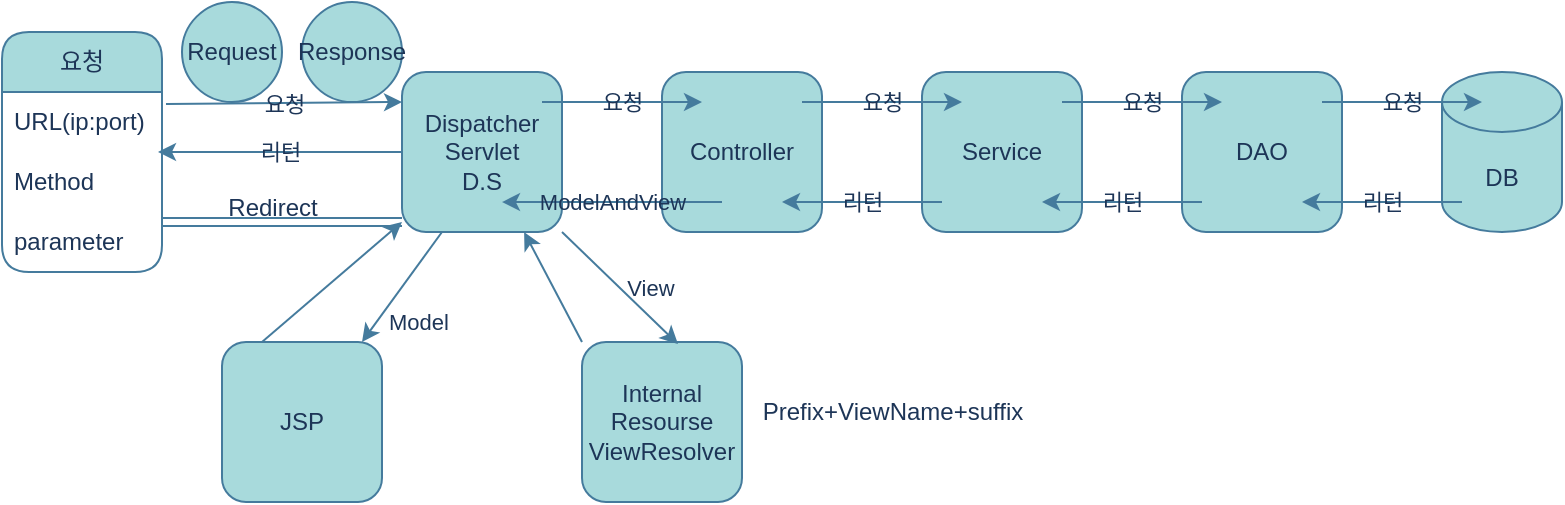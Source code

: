 <mxfile version="20.8.17" type="github">
  <diagram name="페이지-1" id="7tGU-wnmGMP_LfBT0W3m">
    <mxGraphModel dx="1434" dy="707" grid="1" gridSize="10" guides="1" tooltips="1" connect="1" arrows="1" fold="1" page="1" pageScale="1" pageWidth="827" pageHeight="1169" math="0" shadow="0">
      <root>
        <mxCell id="0" />
        <mxCell id="1" parent="0" />
        <mxCell id="g8pmkgICrrftJU0dWQNJ-2" value="DB" style="shape=cylinder3;whiteSpace=wrap;html=1;boundedLbl=1;backgroundOutline=1;size=15;labelBackgroundColor=none;fillColor=#A8DADC;strokeColor=#457B9D;fontColor=#1D3557;rounded=1;" vertex="1" parent="1">
          <mxGeometry x="730" y="545" width="60" height="80" as="geometry" />
        </mxCell>
        <mxCell id="g8pmkgICrrftJU0dWQNJ-3" value="DAO" style="whiteSpace=wrap;html=1;aspect=fixed;labelBackgroundColor=none;fillColor=#A8DADC;strokeColor=#457B9D;fontColor=#1D3557;rounded=1;" vertex="1" parent="1">
          <mxGeometry x="600" y="545" width="80" height="80" as="geometry" />
        </mxCell>
        <mxCell id="g8pmkgICrrftJU0dWQNJ-4" value="Controller" style="whiteSpace=wrap;html=1;aspect=fixed;labelBackgroundColor=none;fillColor=#A8DADC;strokeColor=#457B9D;fontColor=#1D3557;rounded=1;" vertex="1" parent="1">
          <mxGeometry x="340" y="545" width="80" height="80" as="geometry" />
        </mxCell>
        <mxCell id="g8pmkgICrrftJU0dWQNJ-5" value="Service" style="whiteSpace=wrap;html=1;aspect=fixed;labelBackgroundColor=none;fillColor=#A8DADC;strokeColor=#457B9D;fontColor=#1D3557;rounded=1;" vertex="1" parent="1">
          <mxGeometry x="470" y="545" width="80" height="80" as="geometry" />
        </mxCell>
        <mxCell id="g8pmkgICrrftJU0dWQNJ-6" value="JSP" style="whiteSpace=wrap;html=1;aspect=fixed;labelBackgroundColor=none;fillColor=#A8DADC;strokeColor=#457B9D;fontColor=#1D3557;rounded=1;" vertex="1" parent="1">
          <mxGeometry x="120" y="680" width="80" height="80" as="geometry" />
        </mxCell>
        <mxCell id="g8pmkgICrrftJU0dWQNJ-7" value="Dispatcher&lt;br&gt;Servlet&lt;br&gt;D.S" style="whiteSpace=wrap;html=1;aspect=fixed;labelBackgroundColor=none;fillColor=#A8DADC;strokeColor=#457B9D;fontColor=#1D3557;rounded=1;" vertex="1" parent="1">
          <mxGeometry x="210" y="545" width="80" height="80" as="geometry" />
        </mxCell>
        <mxCell id="g8pmkgICrrftJU0dWQNJ-8" value="Internal&lt;br&gt;Resourse&lt;br&gt;ViewResolver" style="whiteSpace=wrap;html=1;aspect=fixed;labelBackgroundColor=none;fillColor=#A8DADC;strokeColor=#457B9D;fontColor=#1D3557;rounded=1;" vertex="1" parent="1">
          <mxGeometry x="300" y="680" width="80" height="80" as="geometry" />
        </mxCell>
        <mxCell id="g8pmkgICrrftJU0dWQNJ-10" value="" style="endArrow=classic;html=1;rounded=1;labelBackgroundColor=none;strokeColor=#457B9D;fontColor=default;" edge="1" parent="1">
          <mxGeometry relative="1" as="geometry">
            <mxPoint x="280" y="560" as="sourcePoint" />
            <mxPoint x="360" y="560" as="targetPoint" />
          </mxGeometry>
        </mxCell>
        <mxCell id="g8pmkgICrrftJU0dWQNJ-11" value="요청" style="edgeLabel;resizable=0;html=1;align=center;verticalAlign=middle;labelBackgroundColor=none;fontColor=#1D3557;rounded=1;" connectable="0" vertex="1" parent="g8pmkgICrrftJU0dWQNJ-10">
          <mxGeometry relative="1" as="geometry" />
        </mxCell>
        <mxCell id="g8pmkgICrrftJU0dWQNJ-12" value="" style="endArrow=classic;html=1;rounded=1;labelBackgroundColor=none;strokeColor=#457B9D;fontColor=default;" edge="1" parent="1">
          <mxGeometry relative="1" as="geometry">
            <mxPoint x="410" y="560" as="sourcePoint" />
            <mxPoint x="490" y="560" as="targetPoint" />
          </mxGeometry>
        </mxCell>
        <mxCell id="g8pmkgICrrftJU0dWQNJ-13" value="요청" style="edgeLabel;resizable=0;html=1;align=center;verticalAlign=middle;labelBackgroundColor=none;fontColor=#1D3557;rounded=1;" connectable="0" vertex="1" parent="g8pmkgICrrftJU0dWQNJ-12">
          <mxGeometry relative="1" as="geometry" />
        </mxCell>
        <mxCell id="g8pmkgICrrftJU0dWQNJ-14" value="" style="endArrow=classic;html=1;rounded=1;labelBackgroundColor=none;strokeColor=#457B9D;fontColor=default;" edge="1" parent="1">
          <mxGeometry relative="1" as="geometry">
            <mxPoint x="540" y="560" as="sourcePoint" />
            <mxPoint x="620" y="560" as="targetPoint" />
          </mxGeometry>
        </mxCell>
        <mxCell id="g8pmkgICrrftJU0dWQNJ-15" value="요청" style="edgeLabel;resizable=0;html=1;align=center;verticalAlign=middle;labelBackgroundColor=none;fontColor=#1D3557;rounded=1;" connectable="0" vertex="1" parent="g8pmkgICrrftJU0dWQNJ-14">
          <mxGeometry relative="1" as="geometry" />
        </mxCell>
        <mxCell id="g8pmkgICrrftJU0dWQNJ-16" value="" style="endArrow=classic;html=1;rounded=1;labelBackgroundColor=none;strokeColor=#457B9D;fontColor=default;" edge="1" parent="1">
          <mxGeometry relative="1" as="geometry">
            <mxPoint x="670" y="560" as="sourcePoint" />
            <mxPoint x="750" y="560" as="targetPoint" />
          </mxGeometry>
        </mxCell>
        <mxCell id="g8pmkgICrrftJU0dWQNJ-17" value="요청" style="edgeLabel;resizable=0;html=1;align=center;verticalAlign=middle;labelBackgroundColor=none;fontColor=#1D3557;rounded=1;" connectable="0" vertex="1" parent="g8pmkgICrrftJU0dWQNJ-16">
          <mxGeometry relative="1" as="geometry" />
        </mxCell>
        <mxCell id="g8pmkgICrrftJU0dWQNJ-19" value="" style="endArrow=classic;html=1;rounded=1;labelBackgroundColor=none;strokeColor=#457B9D;fontColor=default;" edge="1" parent="1">
          <mxGeometry relative="1" as="geometry">
            <mxPoint x="740" y="610" as="sourcePoint" />
            <mxPoint x="660" y="610" as="targetPoint" />
          </mxGeometry>
        </mxCell>
        <mxCell id="g8pmkgICrrftJU0dWQNJ-20" value="리턴" style="edgeLabel;resizable=0;html=1;align=center;verticalAlign=middle;labelBackgroundColor=none;fontColor=#1D3557;rounded=1;" connectable="0" vertex="1" parent="g8pmkgICrrftJU0dWQNJ-19">
          <mxGeometry relative="1" as="geometry" />
        </mxCell>
        <mxCell id="g8pmkgICrrftJU0dWQNJ-21" value="" style="endArrow=classic;html=1;rounded=1;labelBackgroundColor=none;strokeColor=#457B9D;fontColor=default;" edge="1" parent="1">
          <mxGeometry relative="1" as="geometry">
            <mxPoint x="610" y="610" as="sourcePoint" />
            <mxPoint x="530" y="610" as="targetPoint" />
          </mxGeometry>
        </mxCell>
        <mxCell id="g8pmkgICrrftJU0dWQNJ-22" value="리턴" style="edgeLabel;resizable=0;html=1;align=center;verticalAlign=middle;labelBackgroundColor=none;fontColor=#1D3557;rounded=1;" connectable="0" vertex="1" parent="g8pmkgICrrftJU0dWQNJ-21">
          <mxGeometry relative="1" as="geometry" />
        </mxCell>
        <mxCell id="g8pmkgICrrftJU0dWQNJ-23" value="" style="endArrow=classic;html=1;rounded=1;labelBackgroundColor=none;strokeColor=#457B9D;fontColor=default;" edge="1" parent="1">
          <mxGeometry relative="1" as="geometry">
            <mxPoint x="480" y="610" as="sourcePoint" />
            <mxPoint x="400" y="610" as="targetPoint" />
          </mxGeometry>
        </mxCell>
        <mxCell id="g8pmkgICrrftJU0dWQNJ-24" value="리턴" style="edgeLabel;resizable=0;html=1;align=center;verticalAlign=middle;labelBackgroundColor=none;fontColor=#1D3557;rounded=1;" connectable="0" vertex="1" parent="g8pmkgICrrftJU0dWQNJ-23">
          <mxGeometry relative="1" as="geometry" />
        </mxCell>
        <mxCell id="g8pmkgICrrftJU0dWQNJ-25" value="" style="endArrow=classic;html=1;rounded=1;exitX=0.375;exitY=0.813;exitDx=0;exitDy=0;exitPerimeter=0;entryX=0.625;entryY=0.813;entryDx=0;entryDy=0;entryPerimeter=0;labelBackgroundColor=none;strokeColor=#457B9D;fontColor=default;" edge="1" parent="1" source="g8pmkgICrrftJU0dWQNJ-4" target="g8pmkgICrrftJU0dWQNJ-7">
          <mxGeometry relative="1" as="geometry">
            <mxPoint x="360" y="610" as="sourcePoint" />
            <mxPoint x="270" y="610" as="targetPoint" />
          </mxGeometry>
        </mxCell>
        <mxCell id="g8pmkgICrrftJU0dWQNJ-26" value="ModelAndView" style="edgeLabel;resizable=0;html=1;align=center;verticalAlign=middle;labelBackgroundColor=none;fontColor=#1D3557;rounded=1;" connectable="0" vertex="1" parent="g8pmkgICrrftJU0dWQNJ-25">
          <mxGeometry relative="1" as="geometry" />
        </mxCell>
        <mxCell id="g8pmkgICrrftJU0dWQNJ-28" value="" style="endArrow=classic;html=1;rounded=1;exitX=1;exitY=1;exitDx=0;exitDy=0;entryX=0.6;entryY=0.013;entryDx=0;entryDy=0;labelBorderColor=#FFFFFF;entryPerimeter=0;labelBackgroundColor=none;strokeColor=#457B9D;fontColor=default;" edge="1" parent="1" source="g8pmkgICrrftJU0dWQNJ-7" target="g8pmkgICrrftJU0dWQNJ-8">
          <mxGeometry relative="1" as="geometry">
            <mxPoint x="260" y="640" as="sourcePoint" />
            <mxPoint x="360" y="640" as="targetPoint" />
          </mxGeometry>
        </mxCell>
        <mxCell id="g8pmkgICrrftJU0dWQNJ-29" value="View" style="edgeLabel;resizable=0;html=1;align=center;verticalAlign=middle;labelBackgroundColor=none;fontColor=#1D3557;rounded=1;" connectable="0" vertex="1" parent="g8pmkgICrrftJU0dWQNJ-28">
          <mxGeometry relative="1" as="geometry">
            <mxPoint x="15" as="offset" />
          </mxGeometry>
        </mxCell>
        <mxCell id="g8pmkgICrrftJU0dWQNJ-34" value="" style="endArrow=classic;html=1;rounded=1;labelBorderColor=#FFFFFF;labelBackgroundColor=none;strokeColor=#457B9D;fontColor=default;" edge="1" parent="1" target="g8pmkgICrrftJU0dWQNJ-7">
          <mxGeometry width="50" height="50" relative="1" as="geometry">
            <mxPoint x="300" y="680" as="sourcePoint" />
            <mxPoint x="230" y="620" as="targetPoint" />
          </mxGeometry>
        </mxCell>
        <mxCell id="g8pmkgICrrftJU0dWQNJ-35" value="Prefix+ViewName+suffix" style="text;html=1;align=center;verticalAlign=middle;resizable=0;points=[];autosize=1;strokeColor=none;fillColor=none;labelBackgroundColor=none;fontColor=#1D3557;rounded=1;" vertex="1" parent="1">
          <mxGeometry x="380" y="700" width="150" height="30" as="geometry" />
        </mxCell>
        <mxCell id="g8pmkgICrrftJU0dWQNJ-36" value="" style="endArrow=classic;html=1;rounded=1;labelBorderColor=#FFFFFF;entryX=0.875;entryY=0;entryDx=0;entryDy=0;entryPerimeter=0;exitX=0.25;exitY=1;exitDx=0;exitDy=0;labelBackgroundColor=none;strokeColor=#457B9D;fontColor=default;" edge="1" parent="1" source="g8pmkgICrrftJU0dWQNJ-7" target="g8pmkgICrrftJU0dWQNJ-6">
          <mxGeometry relative="1" as="geometry">
            <mxPoint x="230" y="630" as="sourcePoint" />
            <mxPoint x="180" y="680" as="targetPoint" />
          </mxGeometry>
        </mxCell>
        <mxCell id="g8pmkgICrrftJU0dWQNJ-37" value="Model" style="edgeLabel;resizable=0;html=1;align=center;verticalAlign=middle;labelBackgroundColor=none;fontColor=#1D3557;rounded=1;" connectable="0" vertex="1" parent="g8pmkgICrrftJU0dWQNJ-36">
          <mxGeometry relative="1" as="geometry">
            <mxPoint x="8" y="17" as="offset" />
          </mxGeometry>
        </mxCell>
        <mxCell id="g8pmkgICrrftJU0dWQNJ-38" value="" style="endArrow=classic;html=1;rounded=1;labelBorderColor=#FFFFFF;exitX=0.25;exitY=0;exitDx=0;exitDy=0;labelBackgroundColor=none;strokeColor=#457B9D;fontColor=default;" edge="1" parent="1" source="g8pmkgICrrftJU0dWQNJ-6">
          <mxGeometry width="50" height="50" relative="1" as="geometry">
            <mxPoint x="160" y="670" as="sourcePoint" />
            <mxPoint x="210" y="620" as="targetPoint" />
          </mxGeometry>
        </mxCell>
        <mxCell id="g8pmkgICrrftJU0dWQNJ-39" value="" style="endArrow=classic;html=1;rounded=1;exitX=1.025;exitY=0.2;exitDx=0;exitDy=0;exitPerimeter=0;labelBackgroundColor=none;strokeColor=#457B9D;fontColor=default;" edge="1" parent="1" source="g8pmkgICrrftJU0dWQNJ-44">
          <mxGeometry relative="1" as="geometry">
            <mxPoint x="140" y="560" as="sourcePoint" />
            <mxPoint x="210" y="560" as="targetPoint" />
          </mxGeometry>
        </mxCell>
        <mxCell id="g8pmkgICrrftJU0dWQNJ-40" value="요청" style="edgeLabel;resizable=0;html=1;align=center;verticalAlign=middle;labelBackgroundColor=none;fontColor=#1D3557;rounded=1;" connectable="0" vertex="1" parent="g8pmkgICrrftJU0dWQNJ-39">
          <mxGeometry relative="1" as="geometry" />
        </mxCell>
        <mxCell id="g8pmkgICrrftJU0dWQNJ-41" value="" style="endArrow=classic;html=1;rounded=1;entryX=0.975;entryY=0;entryDx=0;entryDy=0;entryPerimeter=0;labelBackgroundColor=none;strokeColor=#457B9D;fontColor=default;" edge="1" parent="1" source="g8pmkgICrrftJU0dWQNJ-7" target="g8pmkgICrrftJU0dWQNJ-45">
          <mxGeometry relative="1" as="geometry">
            <mxPoint x="220" y="610" as="sourcePoint" />
            <mxPoint x="140" y="610" as="targetPoint" />
          </mxGeometry>
        </mxCell>
        <mxCell id="g8pmkgICrrftJU0dWQNJ-42" value="리턴" style="edgeLabel;resizable=0;html=1;align=center;verticalAlign=middle;labelBackgroundColor=none;fontColor=#1D3557;rounded=1;" connectable="0" vertex="1" parent="g8pmkgICrrftJU0dWQNJ-41">
          <mxGeometry relative="1" as="geometry" />
        </mxCell>
        <mxCell id="g8pmkgICrrftJU0dWQNJ-43" value="요청" style="swimlane;fontStyle=0;childLayout=stackLayout;horizontal=1;startSize=30;horizontalStack=0;resizeParent=1;resizeParentMax=0;resizeLast=0;collapsible=1;marginBottom=0;whiteSpace=wrap;html=1;labelBackgroundColor=none;fillColor=#A8DADC;strokeColor=#457B9D;fontColor=#1D3557;rounded=1;" vertex="1" parent="1">
          <mxGeometry x="10" y="525" width="80" height="120" as="geometry" />
        </mxCell>
        <mxCell id="g8pmkgICrrftJU0dWQNJ-44" value="URL(ip:port)" style="text;strokeColor=none;fillColor=none;align=left;verticalAlign=middle;spacingLeft=4;spacingRight=4;overflow=hidden;points=[[0,0.5],[1,0.5]];portConstraint=eastwest;rotatable=0;whiteSpace=wrap;html=1;labelBackgroundColor=none;fontColor=#1D3557;rounded=1;" vertex="1" parent="g8pmkgICrrftJU0dWQNJ-43">
          <mxGeometry y="30" width="80" height="30" as="geometry" />
        </mxCell>
        <mxCell id="g8pmkgICrrftJU0dWQNJ-45" value="Method" style="text;strokeColor=none;fillColor=none;align=left;verticalAlign=middle;spacingLeft=4;spacingRight=4;overflow=hidden;points=[[0,0.5],[1,0.5]];portConstraint=eastwest;rotatable=0;whiteSpace=wrap;html=1;labelBackgroundColor=none;fontColor=#1D3557;rounded=1;" vertex="1" parent="g8pmkgICrrftJU0dWQNJ-43">
          <mxGeometry y="60" width="80" height="30" as="geometry" />
        </mxCell>
        <mxCell id="g8pmkgICrrftJU0dWQNJ-46" value="parameter" style="text;strokeColor=none;fillColor=none;align=left;verticalAlign=middle;spacingLeft=4;spacingRight=4;overflow=hidden;points=[[0,0.5],[1,0.5]];portConstraint=eastwest;rotatable=0;whiteSpace=wrap;html=1;labelBackgroundColor=none;fontColor=#1D3557;rounded=1;" vertex="1" parent="g8pmkgICrrftJU0dWQNJ-43">
          <mxGeometry y="90" width="80" height="30" as="geometry" />
        </mxCell>
        <mxCell id="g8pmkgICrrftJU0dWQNJ-47" value="Request" style="ellipse;whiteSpace=wrap;html=1;aspect=fixed;labelBackgroundColor=none;fillColor=#A8DADC;strokeColor=#457B9D;fontColor=#1D3557;rounded=1;" vertex="1" parent="1">
          <mxGeometry x="100" y="510" width="50" height="50" as="geometry" />
        </mxCell>
        <mxCell id="g8pmkgICrrftJU0dWQNJ-48" value="Response" style="ellipse;whiteSpace=wrap;html=1;aspect=fixed;labelBackgroundColor=none;fillColor=#A8DADC;strokeColor=#457B9D;fontColor=#1D3557;rounded=1;" vertex="1" parent="1">
          <mxGeometry x="160" y="510" width="50" height="50" as="geometry" />
        </mxCell>
        <mxCell id="g8pmkgICrrftJU0dWQNJ-52" value="&lt;br&gt;Redirect" style="text;html=1;align=center;verticalAlign=middle;resizable=0;points=[];autosize=1;strokeColor=none;fillColor=none;labelBackgroundColor=none;fontColor=#1D3557;rounded=1;" vertex="1" parent="1">
          <mxGeometry x="110" y="585" width="70" height="40" as="geometry" />
        </mxCell>
        <mxCell id="g8pmkgICrrftJU0dWQNJ-56" value="" style="shape=link;html=1;rounded=1;labelBorderColor=#FFFFFF;labelBackgroundColor=none;strokeColor=#457B9D;fontColor=default;" edge="1" parent="1">
          <mxGeometry width="100" relative="1" as="geometry">
            <mxPoint x="90" y="620" as="sourcePoint" />
            <mxPoint x="210" y="620" as="targetPoint" />
          </mxGeometry>
        </mxCell>
      </root>
    </mxGraphModel>
  </diagram>
</mxfile>
